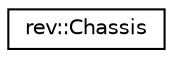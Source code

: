 digraph "Graphical Class Hierarchy"
{
 // LATEX_PDF_SIZE
  edge [fontname="Helvetica",fontsize="10",labelfontname="Helvetica",labelfontsize="10"];
  node [fontname="Helvetica",fontsize="10",shape=record];
  rankdir="LR";
  Node0 [label="rev::Chassis",height=0.2,width=0.4,color="black", fillcolor="white", style="filled",URL="$classrev_1_1Chassis.html",tooltip=" "];
}
